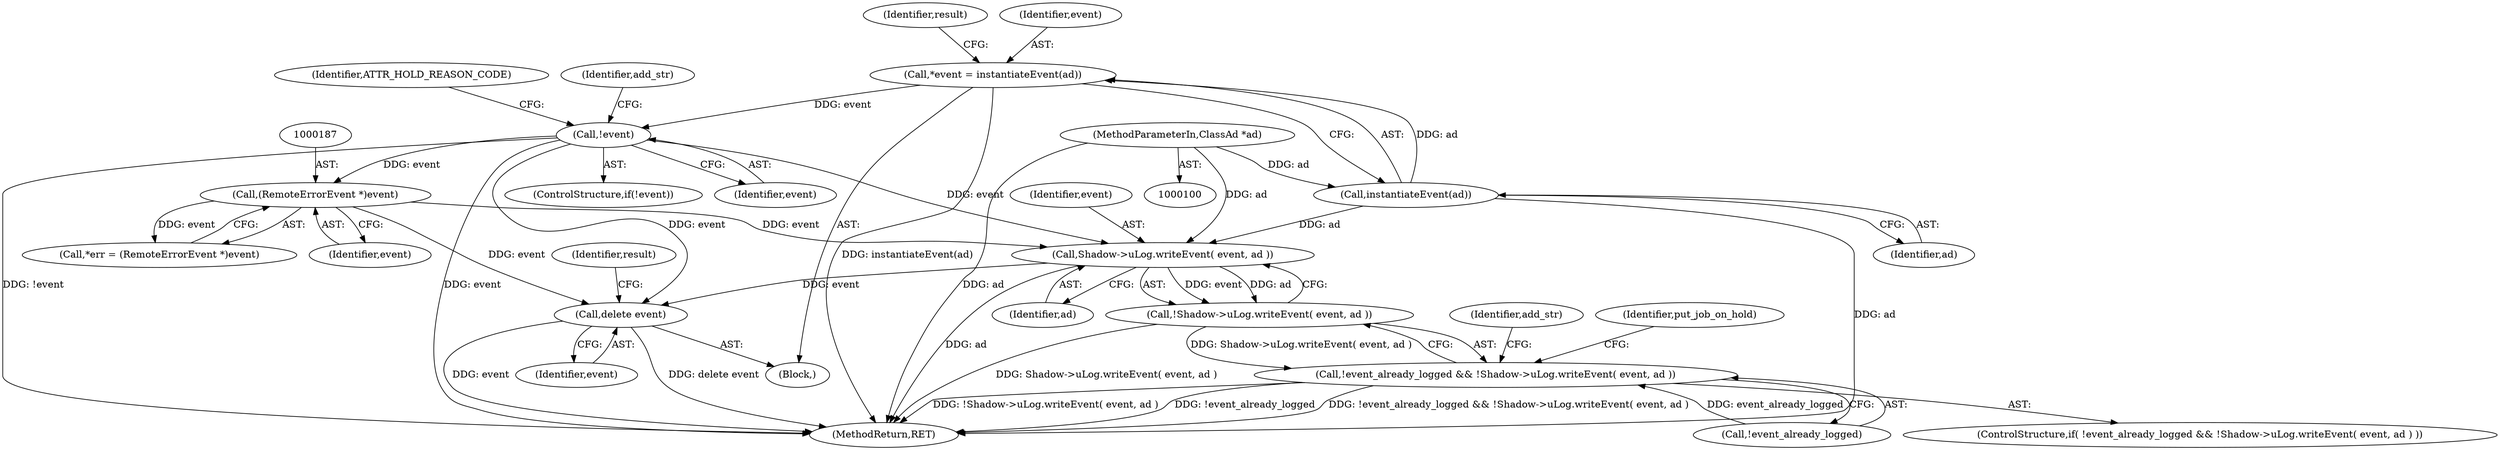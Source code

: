 digraph "0_htcondor_5e5571d1a431eb3c61977b6dd6ec90186ef79867_6@API" {
"1000234" [label="(Call,Shadow->uLog.writeEvent( event, ad ))"];
"1000186" [label="(Call,(RemoteErrorEvent *)event)"];
"1000142" [label="(Call,!event)"];
"1000104" [label="(Call,*event = instantiateEvent(ad))"];
"1000106" [label="(Call,instantiateEvent(ad))"];
"1000101" [label="(MethodParameterIn,ClassAd *ad)"];
"1000233" [label="(Call,!Shadow->uLog.writeEvent( event, ad ))"];
"1000230" [label="(Call,!event_already_logged && !Shadow->uLog.writeEvent( event, ad ))"];
"1000277" [label="(Call,delete event)"];
"1000110" [label="(Identifier,result)"];
"1000229" [label="(ControlStructure,if( !event_already_logged && !Shadow->uLog.writeEvent( event, ad ) ))"];
"1000278" [label="(Identifier,event)"];
"1000230" [label="(Call,!event_already_logged && !Shadow->uLog.writeEvent( event, ad ))"];
"1000235" [label="(Identifier,event)"];
"1000236" [label="(Identifier,ad)"];
"1000141" [label="(ControlStructure,if(!event))"];
"1000234" [label="(Call,Shadow->uLog.writeEvent( event, ad ))"];
"1000240" [label="(Identifier,add_str)"];
"1000280" [label="(Identifier,result)"];
"1000102" [label="(Block,)"];
"1000157" [label="(Identifier,ATTR_HOLD_REASON_CODE)"];
"1000250" [label="(Identifier,put_job_on_hold)"];
"1000231" [label="(Call,!event_already_logged)"];
"1000281" [label="(MethodReturn,RET)"];
"1000107" [label="(Identifier,ad)"];
"1000277" [label="(Call,delete event)"];
"1000101" [label="(MethodParameterIn,ClassAd *ad)"];
"1000106" [label="(Call,instantiateEvent(ad))"];
"1000105" [label="(Identifier,event)"];
"1000147" [label="(Identifier,add_str)"];
"1000233" [label="(Call,!Shadow->uLog.writeEvent( event, ad ))"];
"1000142" [label="(Call,!event)"];
"1000184" [label="(Call,*err = (RemoteErrorEvent *)event)"];
"1000104" [label="(Call,*event = instantiateEvent(ad))"];
"1000186" [label="(Call,(RemoteErrorEvent *)event)"];
"1000188" [label="(Identifier,event)"];
"1000143" [label="(Identifier,event)"];
"1000234" -> "1000233"  [label="AST: "];
"1000234" -> "1000236"  [label="CFG: "];
"1000235" -> "1000234"  [label="AST: "];
"1000236" -> "1000234"  [label="AST: "];
"1000233" -> "1000234"  [label="CFG: "];
"1000234" -> "1000281"  [label="DDG: ad"];
"1000234" -> "1000233"  [label="DDG: event"];
"1000234" -> "1000233"  [label="DDG: ad"];
"1000186" -> "1000234"  [label="DDG: event"];
"1000142" -> "1000234"  [label="DDG: event"];
"1000106" -> "1000234"  [label="DDG: ad"];
"1000101" -> "1000234"  [label="DDG: ad"];
"1000234" -> "1000277"  [label="DDG: event"];
"1000186" -> "1000184"  [label="AST: "];
"1000186" -> "1000188"  [label="CFG: "];
"1000187" -> "1000186"  [label="AST: "];
"1000188" -> "1000186"  [label="AST: "];
"1000184" -> "1000186"  [label="CFG: "];
"1000186" -> "1000184"  [label="DDG: event"];
"1000142" -> "1000186"  [label="DDG: event"];
"1000186" -> "1000277"  [label="DDG: event"];
"1000142" -> "1000141"  [label="AST: "];
"1000142" -> "1000143"  [label="CFG: "];
"1000143" -> "1000142"  [label="AST: "];
"1000147" -> "1000142"  [label="CFG: "];
"1000157" -> "1000142"  [label="CFG: "];
"1000142" -> "1000281"  [label="DDG: !event"];
"1000142" -> "1000281"  [label="DDG: event"];
"1000104" -> "1000142"  [label="DDG: event"];
"1000142" -> "1000277"  [label="DDG: event"];
"1000104" -> "1000102"  [label="AST: "];
"1000104" -> "1000106"  [label="CFG: "];
"1000105" -> "1000104"  [label="AST: "];
"1000106" -> "1000104"  [label="AST: "];
"1000110" -> "1000104"  [label="CFG: "];
"1000104" -> "1000281"  [label="DDG: instantiateEvent(ad)"];
"1000106" -> "1000104"  [label="DDG: ad"];
"1000106" -> "1000107"  [label="CFG: "];
"1000107" -> "1000106"  [label="AST: "];
"1000106" -> "1000281"  [label="DDG: ad"];
"1000101" -> "1000106"  [label="DDG: ad"];
"1000101" -> "1000100"  [label="AST: "];
"1000101" -> "1000281"  [label="DDG: ad"];
"1000233" -> "1000230"  [label="AST: "];
"1000230" -> "1000233"  [label="CFG: "];
"1000233" -> "1000281"  [label="DDG: Shadow->uLog.writeEvent( event, ad )"];
"1000233" -> "1000230"  [label="DDG: Shadow->uLog.writeEvent( event, ad )"];
"1000230" -> "1000229"  [label="AST: "];
"1000230" -> "1000231"  [label="CFG: "];
"1000231" -> "1000230"  [label="AST: "];
"1000240" -> "1000230"  [label="CFG: "];
"1000250" -> "1000230"  [label="CFG: "];
"1000230" -> "1000281"  [label="DDG: !Shadow->uLog.writeEvent( event, ad )"];
"1000230" -> "1000281"  [label="DDG: !event_already_logged"];
"1000230" -> "1000281"  [label="DDG: !event_already_logged && !Shadow->uLog.writeEvent( event, ad )"];
"1000231" -> "1000230"  [label="DDG: event_already_logged"];
"1000277" -> "1000102"  [label="AST: "];
"1000277" -> "1000278"  [label="CFG: "];
"1000278" -> "1000277"  [label="AST: "];
"1000280" -> "1000277"  [label="CFG: "];
"1000277" -> "1000281"  [label="DDG: event"];
"1000277" -> "1000281"  [label="DDG: delete event"];
}
